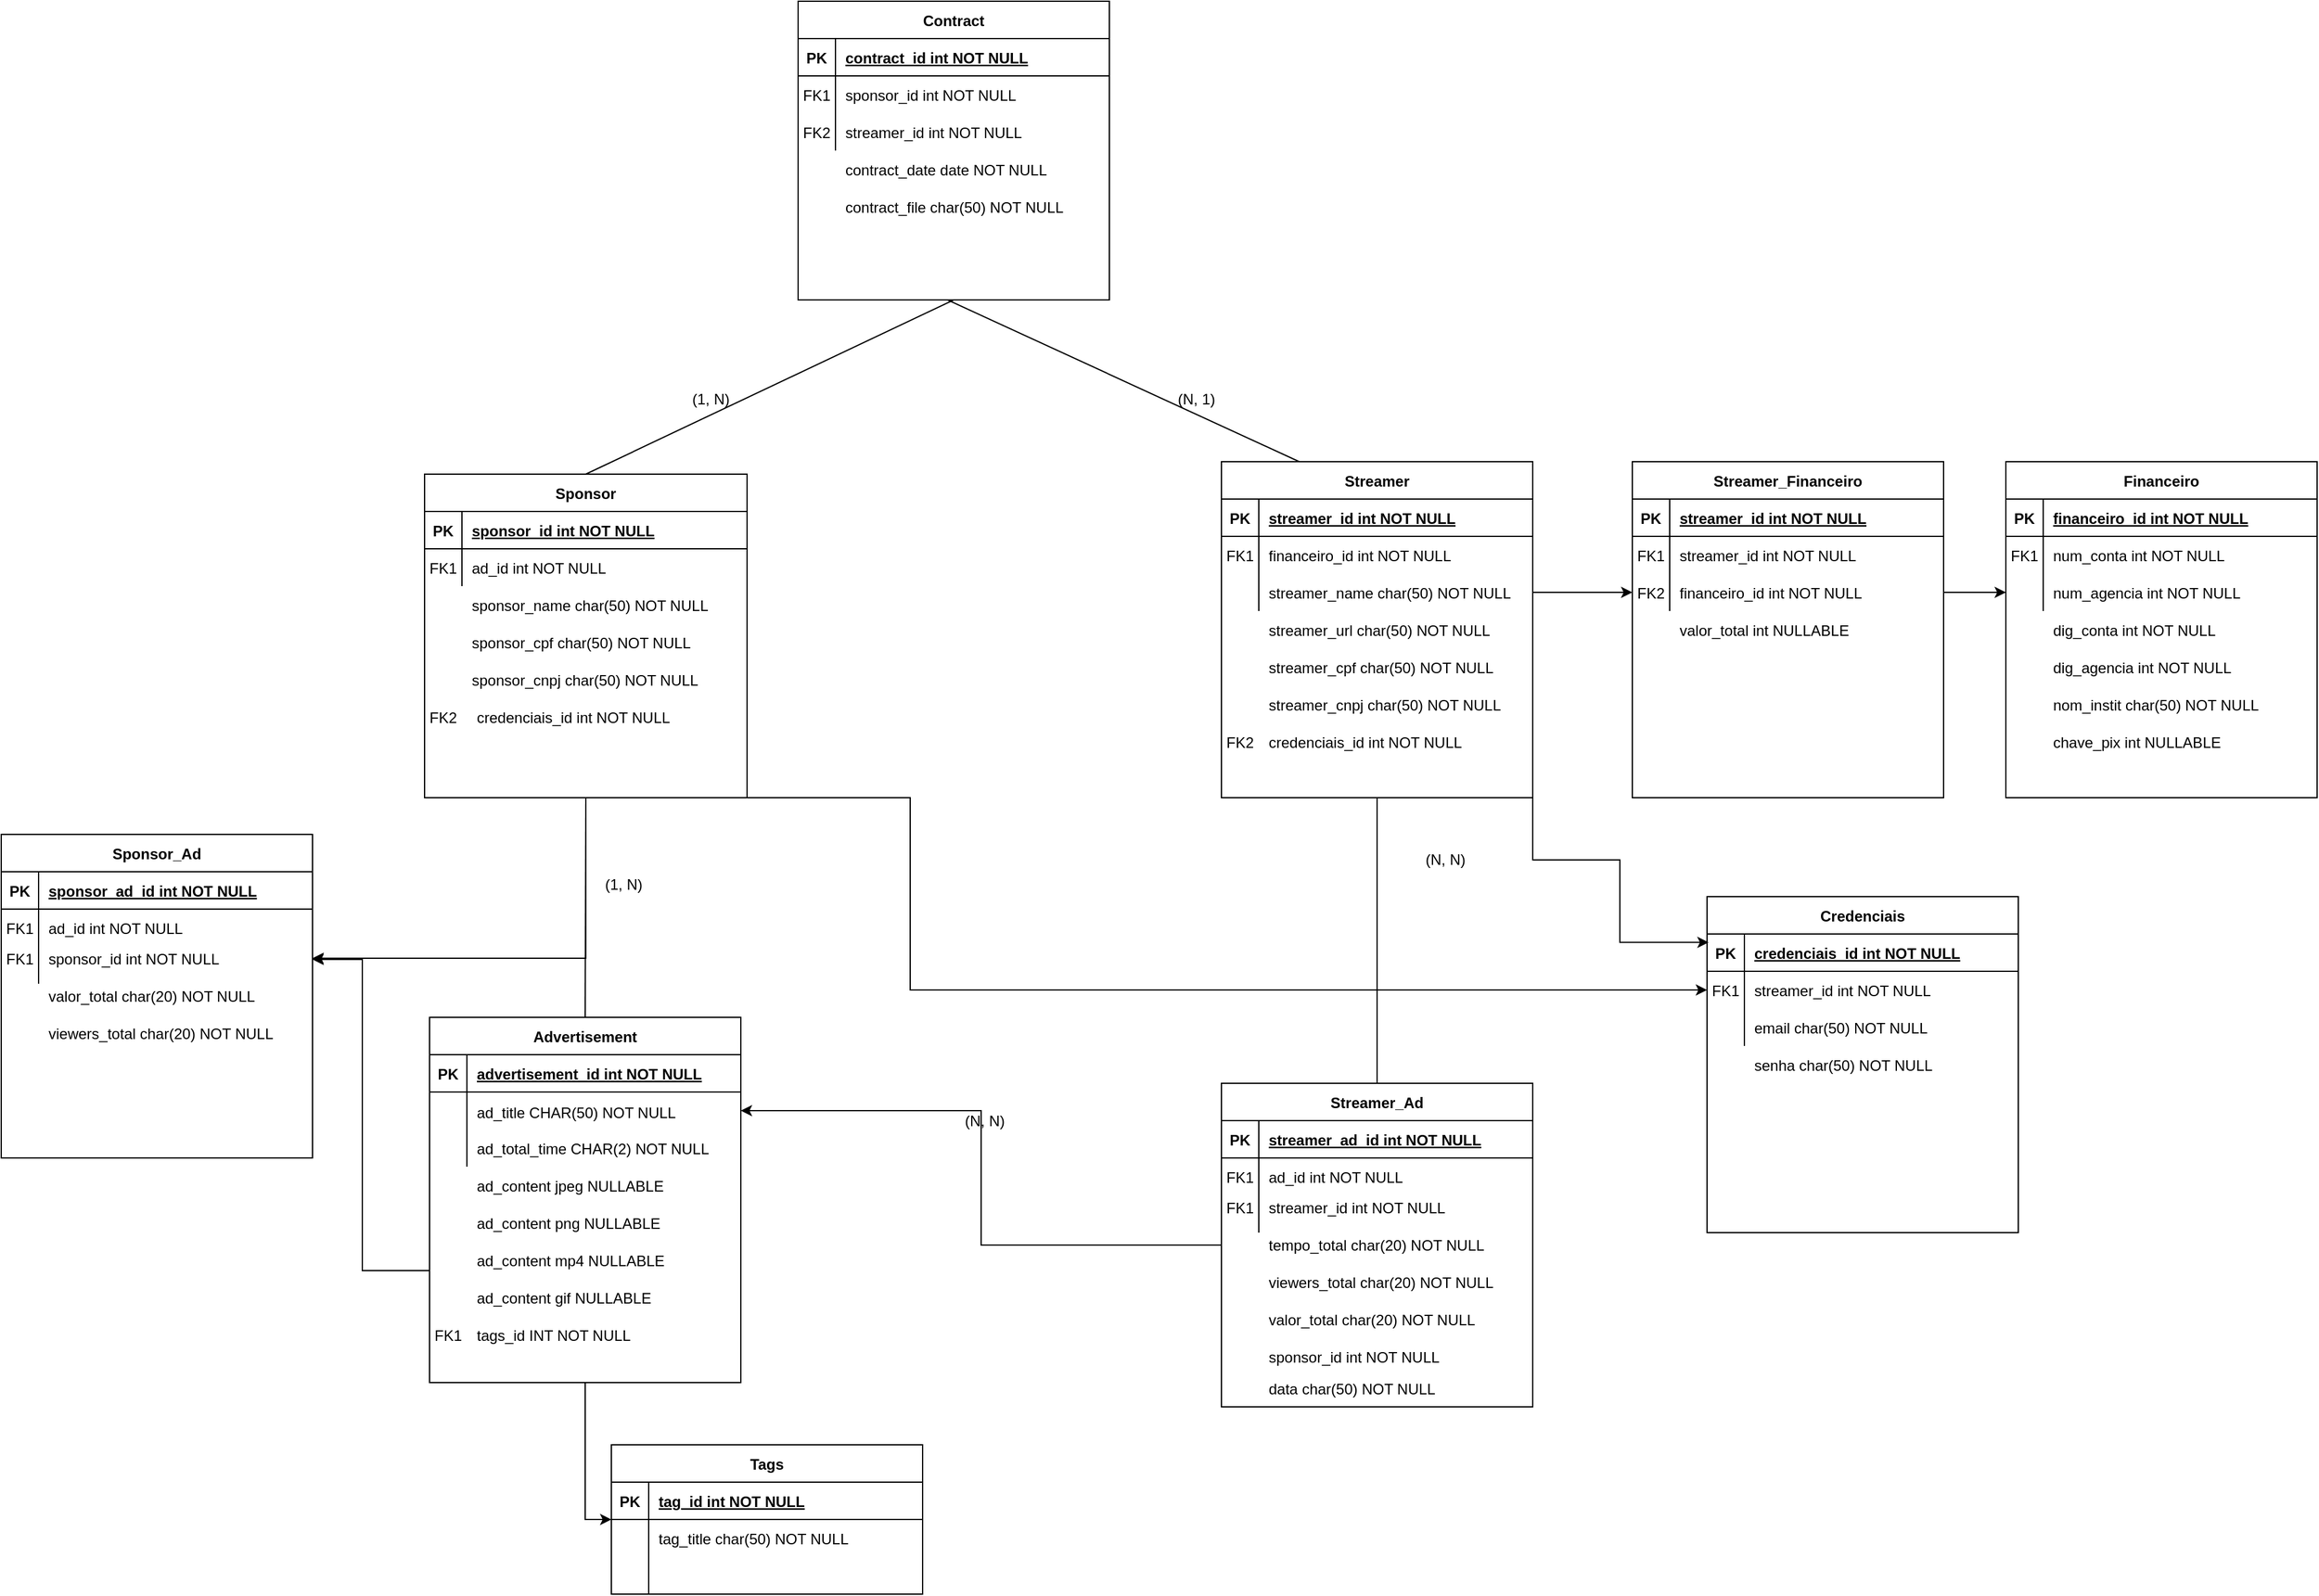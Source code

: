 <mxfile version="14.4.3" type="device"><diagram id="R2lEEEUBdFMjLlhIrx00" name="Page-1"><mxGraphModel dx="4227" dy="3363" grid="1" gridSize="10" guides="1" tooltips="1" connect="1" arrows="1" fold="1" page="1" pageScale="1" pageWidth="850" pageHeight="1100" math="0" shadow="0" extFonts="Permanent Marker^https://fonts.googleapis.com/css?family=Permanent+Marker"><root><mxCell id="0"/><mxCell id="1" parent="0"/><mxCell id="C-vyLk0tnHw3VtMMgP7b-2" value="Streamer" style="shape=table;startSize=30;container=1;collapsible=1;childLayout=tableLayout;fixedRows=1;rowLines=0;fontStyle=1;align=center;resizeLast=1;" parent="1" vertex="1"><mxGeometry x="520" y="-710" width="250" height="270" as="geometry"/></mxCell><mxCell id="C-vyLk0tnHw3VtMMgP7b-3" value="" style="shape=partialRectangle;collapsible=0;dropTarget=0;pointerEvents=0;fillColor=none;points=[[0,0.5],[1,0.5]];portConstraint=eastwest;top=0;left=0;right=0;bottom=1;" parent="C-vyLk0tnHw3VtMMgP7b-2" vertex="1"><mxGeometry y="30" width="250" height="30" as="geometry"/></mxCell><mxCell id="C-vyLk0tnHw3VtMMgP7b-4" value="PK" style="shape=partialRectangle;overflow=hidden;connectable=0;fillColor=none;top=0;left=0;bottom=0;right=0;fontStyle=1;" parent="C-vyLk0tnHw3VtMMgP7b-3" vertex="1"><mxGeometry width="30" height="30" as="geometry"/></mxCell><mxCell id="C-vyLk0tnHw3VtMMgP7b-5" value="streamer_id int NOT NULL " style="shape=partialRectangle;overflow=hidden;connectable=0;fillColor=none;top=0;left=0;bottom=0;right=0;align=left;spacingLeft=6;fontStyle=5;" parent="C-vyLk0tnHw3VtMMgP7b-3" vertex="1"><mxGeometry x="30" width="220" height="30" as="geometry"/></mxCell><mxCell id="C-vyLk0tnHw3VtMMgP7b-6" value="" style="shape=partialRectangle;collapsible=0;dropTarget=0;pointerEvents=0;fillColor=none;points=[[0,0.5],[1,0.5]];portConstraint=eastwest;top=0;left=0;right=0;bottom=0;" parent="C-vyLk0tnHw3VtMMgP7b-2" vertex="1"><mxGeometry y="60" width="250" height="30" as="geometry"/></mxCell><mxCell id="C-vyLk0tnHw3VtMMgP7b-7" value="FK1" style="shape=partialRectangle;overflow=hidden;connectable=0;fillColor=none;top=0;left=0;bottom=0;right=0;" parent="C-vyLk0tnHw3VtMMgP7b-6" vertex="1"><mxGeometry width="30" height="30" as="geometry"/></mxCell><mxCell id="C-vyLk0tnHw3VtMMgP7b-8" value="financeiro_id int NOT NULL" style="shape=partialRectangle;overflow=hidden;connectable=0;fillColor=none;top=0;left=0;bottom=0;right=0;align=left;spacingLeft=6;" parent="C-vyLk0tnHw3VtMMgP7b-6" vertex="1"><mxGeometry x="30" width="220" height="30" as="geometry"/></mxCell><mxCell id="C-vyLk0tnHw3VtMMgP7b-9" value="" style="shape=partialRectangle;collapsible=0;dropTarget=0;pointerEvents=0;fillColor=none;points=[[0,0.5],[1,0.5]];portConstraint=eastwest;top=0;left=0;right=0;bottom=0;" parent="C-vyLk0tnHw3VtMMgP7b-2" vertex="1"><mxGeometry y="90" width="250" height="30" as="geometry"/></mxCell><mxCell id="C-vyLk0tnHw3VtMMgP7b-10" value="" style="shape=partialRectangle;overflow=hidden;connectable=0;fillColor=none;top=0;left=0;bottom=0;right=0;" parent="C-vyLk0tnHw3VtMMgP7b-9" vertex="1"><mxGeometry width="30" height="30" as="geometry"/></mxCell><mxCell id="C-vyLk0tnHw3VtMMgP7b-11" value="streamer_name char(50) NOT NULL" style="shape=partialRectangle;overflow=hidden;connectable=0;fillColor=none;top=0;left=0;bottom=0;right=0;align=left;spacingLeft=6;" parent="C-vyLk0tnHw3VtMMgP7b-9" vertex="1"><mxGeometry x="30" width="220" height="30" as="geometry"/></mxCell><mxCell id="BSmEHBt1YhvKQ_SSqgDF-142" style="edgeStyle=orthogonalEdgeStyle;rounded=0;orthogonalLoop=1;jettySize=auto;html=1;" edge="1" parent="1" source="C-vyLk0tnHw3VtMMgP7b-13"><mxGeometry relative="1" as="geometry"><mxPoint x="-210" y="-310" as="targetPoint"/><Array as="points"><mxPoint x="-170" y="-60"/><mxPoint x="-170" y="-310"/></Array></mxGeometry></mxCell><mxCell id="BSmEHBt1YhvKQ_SSqgDF-161" style="edgeStyle=orthogonalEdgeStyle;rounded=0;orthogonalLoop=1;jettySize=auto;html=1;entryX=0;entryY=0.5;entryDx=0;entryDy=0;" edge="1" parent="1" source="C-vyLk0tnHw3VtMMgP7b-13" target="BSmEHBt1YhvKQ_SSqgDF-146"><mxGeometry relative="1" as="geometry"/></mxCell><mxCell id="C-vyLk0tnHw3VtMMgP7b-13" value="Advertisement" style="shape=table;startSize=30;container=1;collapsible=1;childLayout=tableLayout;fixedRows=1;rowLines=0;fontStyle=1;align=center;resizeLast=1;" parent="1" vertex="1"><mxGeometry x="-116" y="-263.5" width="250" height="293.5" as="geometry"/></mxCell><mxCell id="C-vyLk0tnHw3VtMMgP7b-14" value="" style="shape=partialRectangle;collapsible=0;dropTarget=0;pointerEvents=0;fillColor=none;points=[[0,0.5],[1,0.5]];portConstraint=eastwest;top=0;left=0;right=0;bottom=1;" parent="C-vyLk0tnHw3VtMMgP7b-13" vertex="1"><mxGeometry y="30" width="250" height="30" as="geometry"/></mxCell><mxCell id="C-vyLk0tnHw3VtMMgP7b-15" value="PK" style="shape=partialRectangle;overflow=hidden;connectable=0;fillColor=none;top=0;left=0;bottom=0;right=0;fontStyle=1;" parent="C-vyLk0tnHw3VtMMgP7b-14" vertex="1"><mxGeometry width="30" height="30" as="geometry"/></mxCell><mxCell id="C-vyLk0tnHw3VtMMgP7b-16" value="advertisement_id int NOT NULL " style="shape=partialRectangle;overflow=hidden;connectable=0;fillColor=none;top=0;left=0;bottom=0;right=0;align=left;spacingLeft=6;fontStyle=5;" parent="C-vyLk0tnHw3VtMMgP7b-14" vertex="1"><mxGeometry x="30" width="220" height="30" as="geometry"/></mxCell><mxCell id="C-vyLk0tnHw3VtMMgP7b-17" value="" style="shape=partialRectangle;collapsible=0;dropTarget=0;pointerEvents=0;fillColor=none;points=[[0,0.5],[1,0.5]];portConstraint=eastwest;top=0;left=0;right=0;bottom=0;" parent="C-vyLk0tnHw3VtMMgP7b-13" vertex="1"><mxGeometry y="60" width="250" height="30" as="geometry"/></mxCell><mxCell id="C-vyLk0tnHw3VtMMgP7b-18" value="" style="shape=partialRectangle;overflow=hidden;connectable=0;fillColor=none;top=0;left=0;bottom=0;right=0;" parent="C-vyLk0tnHw3VtMMgP7b-17" vertex="1"><mxGeometry width="30" height="30" as="geometry"/></mxCell><mxCell id="C-vyLk0tnHw3VtMMgP7b-19" value="" style="shape=partialRectangle;overflow=hidden;connectable=0;fillColor=none;top=0;left=0;bottom=0;right=0;align=left;spacingLeft=6;" parent="C-vyLk0tnHw3VtMMgP7b-17" vertex="1"><mxGeometry x="30" width="220" height="30" as="geometry"/></mxCell><mxCell id="C-vyLk0tnHw3VtMMgP7b-20" value="" style="shape=partialRectangle;collapsible=0;dropTarget=0;pointerEvents=0;fillColor=none;points=[[0,0.5],[1,0.5]];portConstraint=eastwest;top=0;left=0;right=0;bottom=0;" parent="C-vyLk0tnHw3VtMMgP7b-13" vertex="1"><mxGeometry y="90" width="250" height="30" as="geometry"/></mxCell><mxCell id="C-vyLk0tnHw3VtMMgP7b-21" value="" style="shape=partialRectangle;overflow=hidden;connectable=0;fillColor=none;top=0;left=0;bottom=0;right=0;" parent="C-vyLk0tnHw3VtMMgP7b-20" vertex="1"><mxGeometry width="30" height="30" as="geometry"/></mxCell><mxCell id="C-vyLk0tnHw3VtMMgP7b-22" value="" style="shape=partialRectangle;overflow=hidden;connectable=0;fillColor=none;top=0;left=0;bottom=0;right=0;align=left;spacingLeft=6;" parent="C-vyLk0tnHw3VtMMgP7b-20" vertex="1"><mxGeometry x="30" width="220" height="30" as="geometry"/></mxCell><mxCell id="BSmEHBt1YhvKQ_SSqgDF-120" style="edgeStyle=orthogonalEdgeStyle;rounded=0;orthogonalLoop=1;jettySize=auto;html=1;exitX=1;exitY=1;exitDx=0;exitDy=0;entryX=0;entryY=0.5;entryDx=0;entryDy=0;" edge="1" parent="1" source="C-vyLk0tnHw3VtMMgP7b-23" target="BSmEHBt1YhvKQ_SSqgDF-104"><mxGeometry relative="1" as="geometry"><Array as="points"><mxPoint x="270" y="-440"/><mxPoint x="270" y="-286"/></Array></mxGeometry></mxCell><mxCell id="BSmEHBt1YhvKQ_SSqgDF-141" style="edgeStyle=orthogonalEdgeStyle;rounded=0;orthogonalLoop=1;jettySize=auto;html=1;entryX=1;entryY=0.5;entryDx=0;entryDy=0;" edge="1" parent="1" source="C-vyLk0tnHw3VtMMgP7b-23" target="BSmEHBt1YhvKQ_SSqgDF-133"><mxGeometry relative="1" as="geometry"/></mxCell><mxCell id="C-vyLk0tnHw3VtMMgP7b-23" value="Sponsor" style="shape=table;startSize=30;container=1;collapsible=1;childLayout=tableLayout;fixedRows=1;rowLines=0;fontStyle=1;align=center;resizeLast=1;" parent="1" vertex="1"><mxGeometry x="-120" y="-700" width="259" height="260" as="geometry"/></mxCell><mxCell id="C-vyLk0tnHw3VtMMgP7b-24" value="" style="shape=partialRectangle;collapsible=0;dropTarget=0;pointerEvents=0;fillColor=none;points=[[0,0.5],[1,0.5]];portConstraint=eastwest;top=0;left=0;right=0;bottom=1;" parent="C-vyLk0tnHw3VtMMgP7b-23" vertex="1"><mxGeometry y="30" width="259" height="30" as="geometry"/></mxCell><mxCell id="C-vyLk0tnHw3VtMMgP7b-25" value="PK" style="shape=partialRectangle;overflow=hidden;connectable=0;fillColor=none;top=0;left=0;bottom=0;right=0;fontStyle=1;" parent="C-vyLk0tnHw3VtMMgP7b-24" vertex="1"><mxGeometry width="30" height="30" as="geometry"/></mxCell><mxCell id="C-vyLk0tnHw3VtMMgP7b-26" value="sponsor_id int NOT NULL " style="shape=partialRectangle;overflow=hidden;connectable=0;fillColor=none;top=0;left=0;bottom=0;right=0;align=left;spacingLeft=6;fontStyle=5;" parent="C-vyLk0tnHw3VtMMgP7b-24" vertex="1"><mxGeometry x="30" width="229" height="30" as="geometry"/></mxCell><mxCell id="C-vyLk0tnHw3VtMMgP7b-27" value="" style="shape=partialRectangle;collapsible=0;dropTarget=0;pointerEvents=0;fillColor=none;points=[[0,0.5],[1,0.5]];portConstraint=eastwest;top=0;left=0;right=0;bottom=0;" parent="C-vyLk0tnHw3VtMMgP7b-23" vertex="1"><mxGeometry y="60" width="259" height="30" as="geometry"/></mxCell><mxCell id="C-vyLk0tnHw3VtMMgP7b-28" value="FK1" style="shape=partialRectangle;overflow=hidden;connectable=0;fillColor=none;top=0;left=0;bottom=0;right=0;" parent="C-vyLk0tnHw3VtMMgP7b-27" vertex="1"><mxGeometry width="30" height="30" as="geometry"/></mxCell><mxCell id="C-vyLk0tnHw3VtMMgP7b-29" value="ad_id int NOT NULL" style="shape=partialRectangle;overflow=hidden;connectable=0;fillColor=none;top=0;left=0;bottom=0;right=0;align=left;spacingLeft=6;" parent="C-vyLk0tnHw3VtMMgP7b-27" vertex="1"><mxGeometry x="30" width="229" height="30" as="geometry"/></mxCell><mxCell id="O8o6k2wKO-nl0o2hCwhm-2" value="sponsor_cpf char(50) NOT NULL" style="shape=partialRectangle;overflow=hidden;connectable=0;fillColor=none;top=0;left=0;bottom=0;right=0;align=left;spacingLeft=6;" parent="1" vertex="1"><mxGeometry x="-90" y="-580" width="220" height="30" as="geometry"/></mxCell><mxCell id="O8o6k2wKO-nl0o2hCwhm-3" value="sponsor_cnpj char(50) NOT NULL" style="shape=partialRectangle;overflow=hidden;connectable=0;fillColor=none;top=0;left=0;bottom=0;right=0;align=left;spacingLeft=6;" parent="1" vertex="1"><mxGeometry x="-90" y="-550" width="220" height="30" as="geometry"/></mxCell><mxCell id="O8o6k2wKO-nl0o2hCwhm-7" value="sponsor_name char(50) NOT NULL" style="shape=partialRectangle;overflow=hidden;connectable=0;fillColor=none;top=0;left=0;bottom=0;right=0;align=left;spacingLeft=6;" parent="1" vertex="1"><mxGeometry x="-90" y="-610" width="220" height="30" as="geometry"/></mxCell><mxCell id="O8o6k2wKO-nl0o2hCwhm-10" value="Contract" style="shape=table;startSize=30;container=1;collapsible=1;childLayout=tableLayout;fixedRows=1;rowLines=0;fontStyle=1;align=center;resizeLast=1;" parent="1" vertex="1"><mxGeometry x="180" y="-1080" width="250" height="240" as="geometry"/></mxCell><mxCell id="O8o6k2wKO-nl0o2hCwhm-11" value="" style="shape=partialRectangle;collapsible=0;dropTarget=0;pointerEvents=0;fillColor=none;points=[[0,0.5],[1,0.5]];portConstraint=eastwest;top=0;left=0;right=0;bottom=1;" parent="O8o6k2wKO-nl0o2hCwhm-10" vertex="1"><mxGeometry y="30" width="250" height="30" as="geometry"/></mxCell><mxCell id="O8o6k2wKO-nl0o2hCwhm-12" value="PK" style="shape=partialRectangle;overflow=hidden;connectable=0;fillColor=none;top=0;left=0;bottom=0;right=0;fontStyle=1;" parent="O8o6k2wKO-nl0o2hCwhm-11" vertex="1"><mxGeometry width="30" height="30" as="geometry"/></mxCell><mxCell id="O8o6k2wKO-nl0o2hCwhm-13" value="contract_id int NOT NULL " style="shape=partialRectangle;overflow=hidden;connectable=0;fillColor=none;top=0;left=0;bottom=0;right=0;align=left;spacingLeft=6;fontStyle=5;" parent="O8o6k2wKO-nl0o2hCwhm-11" vertex="1"><mxGeometry x="30" width="220" height="30" as="geometry"/></mxCell><mxCell id="O8o6k2wKO-nl0o2hCwhm-14" value="" style="shape=partialRectangle;collapsible=0;dropTarget=0;pointerEvents=0;fillColor=none;points=[[0,0.5],[1,0.5]];portConstraint=eastwest;top=0;left=0;right=0;bottom=0;" parent="O8o6k2wKO-nl0o2hCwhm-10" vertex="1"><mxGeometry y="60" width="250" height="30" as="geometry"/></mxCell><mxCell id="O8o6k2wKO-nl0o2hCwhm-15" value="FK1" style="shape=partialRectangle;overflow=hidden;connectable=0;fillColor=none;top=0;left=0;bottom=0;right=0;" parent="O8o6k2wKO-nl0o2hCwhm-14" vertex="1"><mxGeometry width="30" height="30" as="geometry"/></mxCell><mxCell id="O8o6k2wKO-nl0o2hCwhm-16" value="sponsor_id int NOT NULL" style="shape=partialRectangle;overflow=hidden;connectable=0;fillColor=none;top=0;left=0;bottom=0;right=0;align=left;spacingLeft=6;" parent="O8o6k2wKO-nl0o2hCwhm-14" vertex="1"><mxGeometry x="30" width="220" height="30" as="geometry"/></mxCell><mxCell id="O8o6k2wKO-nl0o2hCwhm-17" value="" style="shape=partialRectangle;collapsible=0;dropTarget=0;pointerEvents=0;fillColor=none;points=[[0,0.5],[1,0.5]];portConstraint=eastwest;top=0;left=0;right=0;bottom=0;" parent="O8o6k2wKO-nl0o2hCwhm-10" vertex="1"><mxGeometry y="90" width="250" height="30" as="geometry"/></mxCell><mxCell id="O8o6k2wKO-nl0o2hCwhm-18" value="" style="shape=partialRectangle;overflow=hidden;connectable=0;fillColor=none;top=0;left=0;bottom=0;right=0;" parent="O8o6k2wKO-nl0o2hCwhm-17" vertex="1"><mxGeometry width="30" height="30" as="geometry"/></mxCell><mxCell id="O8o6k2wKO-nl0o2hCwhm-19" value="streamer_id int NOT NULL" style="shape=partialRectangle;overflow=hidden;connectable=0;fillColor=none;top=0;left=0;bottom=0;right=0;align=left;spacingLeft=6;" parent="O8o6k2wKO-nl0o2hCwhm-17" vertex="1"><mxGeometry x="30" width="220" height="30" as="geometry"/></mxCell><mxCell id="O8o6k2wKO-nl0o2hCwhm-20" value="FK2" style="shape=partialRectangle;overflow=hidden;connectable=0;fillColor=none;top=0;left=0;bottom=0;right=0;" parent="1" vertex="1"><mxGeometry x="180" y="-990" width="30" height="30" as="geometry"/></mxCell><mxCell id="O8o6k2wKO-nl0o2hCwhm-23" value="streamer_url char(50) NOT NULL" style="shape=partialRectangle;overflow=hidden;connectable=0;fillColor=none;top=0;left=0;bottom=0;right=0;align=left;spacingLeft=6;" parent="1" vertex="1"><mxGeometry x="550" y="-590" width="220" height="30" as="geometry"/></mxCell><mxCell id="O8o6k2wKO-nl0o2hCwhm-24" value="streamer_cpf char(50) NOT NULL" style="shape=partialRectangle;overflow=hidden;connectable=0;fillColor=none;top=0;left=0;bottom=0;right=0;align=left;spacingLeft=6;" parent="1" vertex="1"><mxGeometry x="550" y="-560" width="220" height="30" as="geometry"/></mxCell><mxCell id="O8o6k2wKO-nl0o2hCwhm-25" value="streamer_cnpj char(50) NOT NULL" style="shape=partialRectangle;overflow=hidden;connectable=0;fillColor=none;top=0;left=0;bottom=0;right=0;align=left;spacingLeft=6;" parent="1" vertex="1"><mxGeometry x="550" y="-530" width="220" height="30" as="geometry"/></mxCell><mxCell id="O8o6k2wKO-nl0o2hCwhm-29" value="" style="endArrow=none;html=1;exitX=0.5;exitY=1;exitDx=0;exitDy=0;entryX=0.5;entryY=0;entryDx=0;entryDy=0;" parent="1" source="C-vyLk0tnHw3VtMMgP7b-23" target="C-vyLk0tnHw3VtMMgP7b-13" edge="1"><mxGeometry width="50" height="50" relative="1" as="geometry"><mxPoint x="70" y="-350" as="sourcePoint"/><mxPoint x="100" y="-243" as="targetPoint"/><Array as="points"/></mxGeometry></mxCell><mxCell id="O8o6k2wKO-nl0o2hCwhm-30" value="(1, N)" style="text;html=1;strokeColor=none;fillColor=none;align=center;verticalAlign=middle;whiteSpace=wrap;rounded=0;" parent="1" vertex="1"><mxGeometry x="20" y="-380" width="40" height="20" as="geometry"/></mxCell><mxCell id="O8o6k2wKO-nl0o2hCwhm-31" value="" style="endArrow=none;html=1;exitX=0.5;exitY=1;exitDx=0;exitDy=0;entryX=0.25;entryY=0;entryDx=0;entryDy=0;" parent="1" target="C-vyLk0tnHw3VtMMgP7b-2" edge="1"><mxGeometry width="50" height="50" relative="1" as="geometry"><mxPoint x="300" y="-840" as="sourcePoint"/><mxPoint x="484.5" y="-650" as="targetPoint"/><Array as="points"/></mxGeometry></mxCell><mxCell id="O8o6k2wKO-nl0o2hCwhm-32" value="" style="endArrow=none;html=1;exitX=0.5;exitY=0;exitDx=0;exitDy=0;entryX=0.5;entryY=1;entryDx=0;entryDy=0;" parent="1" source="C-vyLk0tnHw3VtMMgP7b-23" target="O8o6k2wKO-nl0o2hCwhm-10" edge="1"><mxGeometry width="50" height="50" relative="1" as="geometry"><mxPoint x="-110" y="-870" as="sourcePoint"/><mxPoint x="172.5" y="-730" as="targetPoint"/><Array as="points"/></mxGeometry></mxCell><mxCell id="O8o6k2wKO-nl0o2hCwhm-34" value="(N, 1)" style="text;html=1;strokeColor=none;fillColor=none;align=center;verticalAlign=middle;whiteSpace=wrap;rounded=0;" parent="1" vertex="1"><mxGeometry x="480" y="-770" width="40" height="20" as="geometry"/></mxCell><mxCell id="O8o6k2wKO-nl0o2hCwhm-36" value="" style="endArrow=none;html=1;exitX=0.5;exitY=0;exitDx=0;exitDy=0;entryX=0.5;entryY=1;entryDx=0;entryDy=0;" parent="1" source="BSmEHBt1YhvKQ_SSqgDF-1" target="C-vyLk0tnHw3VtMMgP7b-2" edge="1"><mxGeometry width="50" height="50" relative="1" as="geometry"><mxPoint x="360" y="-250" as="sourcePoint"/><mxPoint x="655.5" y="-390" as="targetPoint"/><Array as="points"/></mxGeometry></mxCell><mxCell id="O8o6k2wKO-nl0o2hCwhm-37" value="(N, N)" style="text;html=1;strokeColor=none;fillColor=none;align=center;verticalAlign=middle;whiteSpace=wrap;rounded=0;" parent="1" vertex="1"><mxGeometry x="680" y="-400" width="40" height="20" as="geometry"/></mxCell><mxCell id="O8o6k2wKO-nl0o2hCwhm-38" value="ad_content jpeg NULLABLE" style="shape=partialRectangle;overflow=hidden;connectable=0;fillColor=none;top=0;left=0;bottom=0;right=0;align=left;spacingLeft=6;" parent="1" vertex="1"><mxGeometry x="-86" y="-143.5" width="220" height="30" as="geometry"/></mxCell><mxCell id="O8o6k2wKO-nl0o2hCwhm-42" value="ad_content mp4 NULLABLE" style="shape=partialRectangle;overflow=hidden;connectable=0;fillColor=none;top=0;left=0;bottom=0;right=0;align=left;spacingLeft=6;" parent="1" vertex="1"><mxGeometry x="-86" y="-83.5" width="220" height="30" as="geometry"/></mxCell><mxCell id="O8o6k2wKO-nl0o2hCwhm-43" value="ad_content gif NULLABLE" style="shape=partialRectangle;overflow=hidden;connectable=0;fillColor=none;top=0;left=0;bottom=0;right=0;align=left;spacingLeft=6;" parent="1" vertex="1"><mxGeometry x="-86" y="-53.5" width="220" height="30" as="geometry"/></mxCell><mxCell id="O8o6k2wKO-nl0o2hCwhm-44" value="ad_content png NULLABLE" style="shape=partialRectangle;overflow=hidden;connectable=0;fillColor=none;top=0;left=0;bottom=0;right=0;align=left;spacingLeft=6;" parent="1" vertex="1"><mxGeometry x="-86" y="-113.5" width="220" height="30" as="geometry"/></mxCell><mxCell id="O8o6k2wKO-nl0o2hCwhm-48" value="ad_total_time CHAR(2) NOT NULL" style="shape=partialRectangle;overflow=hidden;connectable=0;fillColor=none;top=0;left=0;bottom=0;right=0;align=left;spacingLeft=6;" parent="1" vertex="1"><mxGeometry x="-86" y="-173.5" width="220" height="30" as="geometry"/></mxCell><mxCell id="O8o6k2wKO-nl0o2hCwhm-51" value="(1, N)" style="text;html=1;strokeColor=none;fillColor=none;align=center;verticalAlign=middle;whiteSpace=wrap;rounded=0;" parent="1" vertex="1"><mxGeometry x="90" y="-770" width="40" height="20" as="geometry"/></mxCell><mxCell id="tappus40XgEP4W9KjYw--1" value="ad_title CHAR(50) NOT NULL" style="shape=partialRectangle;overflow=hidden;connectable=0;fillColor=none;top=0;left=0;bottom=0;right=0;align=left;spacingLeft=6;" parent="1" vertex="1"><mxGeometry x="-86" y="-202.5" width="220" height="30" as="geometry"/></mxCell><mxCell id="tappus40XgEP4W9KjYw--2" value="contract_date date NOT NULL" style="shape=partialRectangle;overflow=hidden;connectable=0;fillColor=none;top=0;left=0;bottom=0;right=0;align=left;spacingLeft=6;" parent="1" vertex="1"><mxGeometry x="210" y="-960" width="220" height="30" as="geometry"/></mxCell><mxCell id="tappus40XgEP4W9KjYw--3" value="contract_file char(50) NOT NULL" style="shape=partialRectangle;overflow=hidden;connectable=0;fillColor=none;top=0;left=0;bottom=0;right=0;align=left;spacingLeft=6;" parent="1" vertex="1"><mxGeometry x="210" y="-930" width="220" height="30" as="geometry"/></mxCell><mxCell id="BSmEHBt1YhvKQ_SSqgDF-25" style="edgeStyle=orthogonalEdgeStyle;rounded=0;orthogonalLoop=1;jettySize=auto;html=1;entryX=1;entryY=0.5;entryDx=0;entryDy=0;" edge="1" parent="1" source="BSmEHBt1YhvKQ_SSqgDF-1" target="C-vyLk0tnHw3VtMMgP7b-17"><mxGeometry relative="1" as="geometry"/></mxCell><mxCell id="BSmEHBt1YhvKQ_SSqgDF-1" value="Streamer_Ad" style="shape=table;startSize=30;container=1;collapsible=1;childLayout=tableLayout;fixedRows=1;rowLines=0;fontStyle=1;align=center;resizeLast=1;" vertex="1" parent="1"><mxGeometry x="520" y="-210.5" width="250" height="260" as="geometry"/></mxCell><mxCell id="BSmEHBt1YhvKQ_SSqgDF-2" value="" style="shape=partialRectangle;collapsible=0;dropTarget=0;pointerEvents=0;fillColor=none;points=[[0,0.5],[1,0.5]];portConstraint=eastwest;top=0;left=0;right=0;bottom=1;" vertex="1" parent="BSmEHBt1YhvKQ_SSqgDF-1"><mxGeometry y="30" width="250" height="30" as="geometry"/></mxCell><mxCell id="BSmEHBt1YhvKQ_SSqgDF-3" value="PK" style="shape=partialRectangle;overflow=hidden;connectable=0;fillColor=none;top=0;left=0;bottom=0;right=0;fontStyle=1;" vertex="1" parent="BSmEHBt1YhvKQ_SSqgDF-2"><mxGeometry width="30" height="30" as="geometry"/></mxCell><mxCell id="BSmEHBt1YhvKQ_SSqgDF-4" value="streamer_ad_id int NOT NULL " style="shape=partialRectangle;overflow=hidden;connectable=0;fillColor=none;top=0;left=0;bottom=0;right=0;align=left;spacingLeft=6;fontStyle=5;" vertex="1" parent="BSmEHBt1YhvKQ_SSqgDF-2"><mxGeometry x="30" width="220" height="30" as="geometry"/></mxCell><mxCell id="BSmEHBt1YhvKQ_SSqgDF-5" value="" style="shape=partialRectangle;collapsible=0;dropTarget=0;pointerEvents=0;fillColor=none;points=[[0,0.5],[1,0.5]];portConstraint=eastwest;top=0;left=0;right=0;bottom=0;" vertex="1" parent="BSmEHBt1YhvKQ_SSqgDF-1"><mxGeometry y="60" width="250" height="30" as="geometry"/></mxCell><mxCell id="BSmEHBt1YhvKQ_SSqgDF-6" value="FK1" style="shape=partialRectangle;overflow=hidden;connectable=0;fillColor=none;top=0;left=0;bottom=0;right=0;" vertex="1" parent="BSmEHBt1YhvKQ_SSqgDF-5"><mxGeometry width="30" height="30" as="geometry"/></mxCell><mxCell id="BSmEHBt1YhvKQ_SSqgDF-7" value="ad_id int NOT NULL" style="shape=partialRectangle;overflow=hidden;connectable=0;fillColor=none;top=0;left=0;bottom=0;right=0;align=left;spacingLeft=6;" vertex="1" parent="BSmEHBt1YhvKQ_SSqgDF-5"><mxGeometry x="30" width="220" height="30" as="geometry"/></mxCell><mxCell id="BSmEHBt1YhvKQ_SSqgDF-8" value="" style="shape=partialRectangle;collapsible=0;dropTarget=0;pointerEvents=0;fillColor=none;points=[[0,0.5],[1,0.5]];portConstraint=eastwest;top=0;left=0;right=0;bottom=0;" vertex="1" parent="BSmEHBt1YhvKQ_SSqgDF-1"><mxGeometry y="90" width="250" height="30" as="geometry"/></mxCell><mxCell id="BSmEHBt1YhvKQ_SSqgDF-9" value="" style="shape=partialRectangle;overflow=hidden;connectable=0;fillColor=none;top=0;left=0;bottom=0;right=0;" vertex="1" parent="BSmEHBt1YhvKQ_SSqgDF-8"><mxGeometry width="30" height="30" as="geometry"/></mxCell><mxCell id="BSmEHBt1YhvKQ_SSqgDF-10" value="" style="shape=partialRectangle;overflow=hidden;connectable=0;fillColor=none;top=0;left=0;bottom=0;right=0;align=left;spacingLeft=6;" vertex="1" parent="BSmEHBt1YhvKQ_SSqgDF-8"><mxGeometry x="30" width="220" height="30" as="geometry"/></mxCell><mxCell id="BSmEHBt1YhvKQ_SSqgDF-18" value="" style="shape=partialRectangle;collapsible=0;dropTarget=0;pointerEvents=0;fillColor=none;points=[[0,0.5],[1,0.5]];portConstraint=eastwest;top=0;left=0;right=0;bottom=0;" vertex="1" parent="1"><mxGeometry x="520" y="-126" width="250" height="30" as="geometry"/></mxCell><mxCell id="BSmEHBt1YhvKQ_SSqgDF-19" value="FK1" style="shape=partialRectangle;overflow=hidden;connectable=0;fillColor=none;top=0;left=0;bottom=0;right=0;" vertex="1" parent="BSmEHBt1YhvKQ_SSqgDF-18"><mxGeometry width="30" height="30" as="geometry"/></mxCell><mxCell id="BSmEHBt1YhvKQ_SSqgDF-20" value="streamer_id int NOT NULL" style="shape=partialRectangle;overflow=hidden;connectable=0;fillColor=none;top=0;left=0;bottom=0;right=0;align=left;spacingLeft=6;" vertex="1" parent="BSmEHBt1YhvKQ_SSqgDF-18"><mxGeometry x="30" width="220" height="30" as="geometry"/></mxCell><mxCell id="BSmEHBt1YhvKQ_SSqgDF-21" value="tempo_total char(20) NOT NULL" style="shape=partialRectangle;overflow=hidden;connectable=0;fillColor=none;top=0;left=0;bottom=0;right=0;align=left;spacingLeft=6;" vertex="1" parent="1"><mxGeometry x="550" y="-96" width="220" height="30" as="geometry"/></mxCell><mxCell id="BSmEHBt1YhvKQ_SSqgDF-22" value="viewers_total char(20) NOT NULL" style="shape=partialRectangle;overflow=hidden;connectable=0;fillColor=none;top=0;left=0;bottom=0;right=0;align=left;spacingLeft=6;" vertex="1" parent="1"><mxGeometry x="550" y="-66" width="220" height="30" as="geometry"/></mxCell><mxCell id="BSmEHBt1YhvKQ_SSqgDF-26" value="(N, N)" style="text;html=1;strokeColor=none;fillColor=none;align=center;verticalAlign=middle;whiteSpace=wrap;rounded=0;" vertex="1" parent="1"><mxGeometry x="310" y="-190.5" width="40" height="20" as="geometry"/></mxCell><mxCell id="BSmEHBt1YhvKQ_SSqgDF-27" value="sponsor_id int NOT NULL" style="shape=partialRectangle;overflow=hidden;connectable=0;fillColor=none;top=0;left=0;bottom=0;right=0;align=left;spacingLeft=6;" vertex="1" parent="1"><mxGeometry x="550" y="-6" width="220" height="30" as="geometry"/></mxCell><mxCell id="BSmEHBt1YhvKQ_SSqgDF-30" value="valor_total char(20) NOT NULL" style="shape=partialRectangle;overflow=hidden;connectable=0;fillColor=none;top=0;left=0;bottom=0;right=0;align=left;spacingLeft=6;" vertex="1" parent="1"><mxGeometry x="550" y="-36" width="220" height="30" as="geometry"/></mxCell><mxCell id="BSmEHBt1YhvKQ_SSqgDF-31" value="Streamer_Financeiro" style="shape=table;startSize=30;container=1;collapsible=1;childLayout=tableLayout;fixedRows=1;rowLines=0;fontStyle=1;align=center;resizeLast=1;" vertex="1" parent="1"><mxGeometry x="850" y="-710" width="250" height="270" as="geometry"/></mxCell><mxCell id="BSmEHBt1YhvKQ_SSqgDF-32" value="" style="shape=partialRectangle;collapsible=0;dropTarget=0;pointerEvents=0;fillColor=none;points=[[0,0.5],[1,0.5]];portConstraint=eastwest;top=0;left=0;right=0;bottom=1;" vertex="1" parent="BSmEHBt1YhvKQ_SSqgDF-31"><mxGeometry y="30" width="250" height="30" as="geometry"/></mxCell><mxCell id="BSmEHBt1YhvKQ_SSqgDF-33" value="PK" style="shape=partialRectangle;overflow=hidden;connectable=0;fillColor=none;top=0;left=0;bottom=0;right=0;fontStyle=1;" vertex="1" parent="BSmEHBt1YhvKQ_SSqgDF-32"><mxGeometry width="30" height="30" as="geometry"/></mxCell><mxCell id="BSmEHBt1YhvKQ_SSqgDF-34" value="streamer_id int NOT NULL " style="shape=partialRectangle;overflow=hidden;connectable=0;fillColor=none;top=0;left=0;bottom=0;right=0;align=left;spacingLeft=6;fontStyle=5;" vertex="1" parent="BSmEHBt1YhvKQ_SSqgDF-32"><mxGeometry x="30" width="220" height="30" as="geometry"/></mxCell><mxCell id="BSmEHBt1YhvKQ_SSqgDF-35" value="" style="shape=partialRectangle;collapsible=0;dropTarget=0;pointerEvents=0;fillColor=none;points=[[0,0.5],[1,0.5]];portConstraint=eastwest;top=0;left=0;right=0;bottom=0;" vertex="1" parent="BSmEHBt1YhvKQ_SSqgDF-31"><mxGeometry y="60" width="250" height="30" as="geometry"/></mxCell><mxCell id="BSmEHBt1YhvKQ_SSqgDF-36" value="FK1" style="shape=partialRectangle;overflow=hidden;connectable=0;fillColor=none;top=0;left=0;bottom=0;right=0;" vertex="1" parent="BSmEHBt1YhvKQ_SSqgDF-35"><mxGeometry width="30" height="30" as="geometry"/></mxCell><mxCell id="BSmEHBt1YhvKQ_SSqgDF-37" value="streamer_id int NOT NULL" style="shape=partialRectangle;overflow=hidden;connectable=0;fillColor=none;top=0;left=0;bottom=0;right=0;align=left;spacingLeft=6;" vertex="1" parent="BSmEHBt1YhvKQ_SSqgDF-35"><mxGeometry x="30" width="220" height="30" as="geometry"/></mxCell><mxCell id="BSmEHBt1YhvKQ_SSqgDF-38" value="" style="shape=partialRectangle;collapsible=0;dropTarget=0;pointerEvents=0;fillColor=none;points=[[0,0.5],[1,0.5]];portConstraint=eastwest;top=0;left=0;right=0;bottom=0;" vertex="1" parent="BSmEHBt1YhvKQ_SSqgDF-31"><mxGeometry y="90" width="250" height="30" as="geometry"/></mxCell><mxCell id="BSmEHBt1YhvKQ_SSqgDF-39" value="FK2" style="shape=partialRectangle;overflow=hidden;connectable=0;fillColor=none;top=0;left=0;bottom=0;right=0;" vertex="1" parent="BSmEHBt1YhvKQ_SSqgDF-38"><mxGeometry width="30" height="30" as="geometry"/></mxCell><mxCell id="BSmEHBt1YhvKQ_SSqgDF-40" value="financeiro_id int NOT NULL" style="shape=partialRectangle;overflow=hidden;connectable=0;fillColor=none;top=0;left=0;bottom=0;right=0;align=left;spacingLeft=6;" vertex="1" parent="BSmEHBt1YhvKQ_SSqgDF-38"><mxGeometry x="30" width="220" height="30" as="geometry"/></mxCell><mxCell id="BSmEHBt1YhvKQ_SSqgDF-45" value="Financeiro" style="shape=table;startSize=30;container=1;collapsible=1;childLayout=tableLayout;fixedRows=1;rowLines=0;fontStyle=1;align=center;resizeLast=1;" vertex="1" parent="1"><mxGeometry x="1150" y="-710" width="250" height="270" as="geometry"/></mxCell><mxCell id="BSmEHBt1YhvKQ_SSqgDF-46" value="" style="shape=partialRectangle;collapsible=0;dropTarget=0;pointerEvents=0;fillColor=none;points=[[0,0.5],[1,0.5]];portConstraint=eastwest;top=0;left=0;right=0;bottom=1;" vertex="1" parent="BSmEHBt1YhvKQ_SSqgDF-45"><mxGeometry y="30" width="250" height="30" as="geometry"/></mxCell><mxCell id="BSmEHBt1YhvKQ_SSqgDF-47" value="PK" style="shape=partialRectangle;overflow=hidden;connectable=0;fillColor=none;top=0;left=0;bottom=0;right=0;fontStyle=1;" vertex="1" parent="BSmEHBt1YhvKQ_SSqgDF-46"><mxGeometry width="30" height="30" as="geometry"/></mxCell><mxCell id="BSmEHBt1YhvKQ_SSqgDF-48" value="financeiro_id int NOT NULL " style="shape=partialRectangle;overflow=hidden;connectable=0;fillColor=none;top=0;left=0;bottom=0;right=0;align=left;spacingLeft=6;fontStyle=5;" vertex="1" parent="BSmEHBt1YhvKQ_SSqgDF-46"><mxGeometry x="30" width="220" height="30" as="geometry"/></mxCell><mxCell id="BSmEHBt1YhvKQ_SSqgDF-49" value="" style="shape=partialRectangle;collapsible=0;dropTarget=0;pointerEvents=0;fillColor=none;points=[[0,0.5],[1,0.5]];portConstraint=eastwest;top=0;left=0;right=0;bottom=0;" vertex="1" parent="BSmEHBt1YhvKQ_SSqgDF-45"><mxGeometry y="60" width="250" height="30" as="geometry"/></mxCell><mxCell id="BSmEHBt1YhvKQ_SSqgDF-50" value="FK1" style="shape=partialRectangle;overflow=hidden;connectable=0;fillColor=none;top=0;left=0;bottom=0;right=0;" vertex="1" parent="BSmEHBt1YhvKQ_SSqgDF-49"><mxGeometry width="30" height="30" as="geometry"/></mxCell><mxCell id="BSmEHBt1YhvKQ_SSqgDF-51" value="num_conta int NOT NULL" style="shape=partialRectangle;overflow=hidden;connectable=0;fillColor=none;top=0;left=0;bottom=0;right=0;align=left;spacingLeft=6;" vertex="1" parent="BSmEHBt1YhvKQ_SSqgDF-49"><mxGeometry x="30" width="220" height="30" as="geometry"/></mxCell><mxCell id="BSmEHBt1YhvKQ_SSqgDF-52" value="" style="shape=partialRectangle;collapsible=0;dropTarget=0;pointerEvents=0;fillColor=none;points=[[0,0.5],[1,0.5]];portConstraint=eastwest;top=0;left=0;right=0;bottom=0;" vertex="1" parent="BSmEHBt1YhvKQ_SSqgDF-45"><mxGeometry y="90" width="250" height="30" as="geometry"/></mxCell><mxCell id="BSmEHBt1YhvKQ_SSqgDF-53" value="" style="shape=partialRectangle;overflow=hidden;connectable=0;fillColor=none;top=0;left=0;bottom=0;right=0;" vertex="1" parent="BSmEHBt1YhvKQ_SSqgDF-52"><mxGeometry width="30" height="30" as="geometry"/></mxCell><mxCell id="BSmEHBt1YhvKQ_SSqgDF-54" value="num_agencia int NOT NULL" style="shape=partialRectangle;overflow=hidden;connectable=0;fillColor=none;top=0;left=0;bottom=0;right=0;align=left;spacingLeft=6;" vertex="1" parent="BSmEHBt1YhvKQ_SSqgDF-52"><mxGeometry x="30" width="220" height="30" as="geometry"/></mxCell><mxCell id="BSmEHBt1YhvKQ_SSqgDF-55" value="chave_pix int NULLABLE" style="shape=partialRectangle;overflow=hidden;connectable=0;fillColor=none;top=0;left=0;bottom=0;right=0;align=left;spacingLeft=6;" vertex="1" parent="1"><mxGeometry x="1180" y="-500" width="220" height="30" as="geometry"/></mxCell><mxCell id="BSmEHBt1YhvKQ_SSqgDF-57" value="dig_conta int NOT NULL" style="shape=partialRectangle;overflow=hidden;connectable=0;fillColor=none;top=0;left=0;bottom=0;right=0;align=left;spacingLeft=6;" vertex="1" parent="1"><mxGeometry x="1180" y="-590" width="220" height="30" as="geometry"/></mxCell><mxCell id="BSmEHBt1YhvKQ_SSqgDF-58" value="dig_agencia int NOT NULL" style="shape=partialRectangle;overflow=hidden;connectable=0;fillColor=none;top=0;left=0;bottom=0;right=0;align=left;spacingLeft=6;" vertex="1" parent="1"><mxGeometry x="1180" y="-560" width="220" height="30" as="geometry"/></mxCell><mxCell id="BSmEHBt1YhvKQ_SSqgDF-59" value="nom_instit char(50) NOT NULL" style="shape=partialRectangle;overflow=hidden;connectable=0;fillColor=none;top=0;left=0;bottom=0;right=0;align=left;spacingLeft=6;" vertex="1" parent="1"><mxGeometry x="1180" y="-530" width="220" height="30" as="geometry"/></mxCell><mxCell id="BSmEHBt1YhvKQ_SSqgDF-60" style="edgeStyle=orthogonalEdgeStyle;rounded=0;orthogonalLoop=1;jettySize=auto;html=1;entryX=0;entryY=0.5;entryDx=0;entryDy=0;" edge="1" parent="1" source="C-vyLk0tnHw3VtMMgP7b-9" target="BSmEHBt1YhvKQ_SSqgDF-38"><mxGeometry relative="1" as="geometry"/></mxCell><mxCell id="BSmEHBt1YhvKQ_SSqgDF-61" style="edgeStyle=orthogonalEdgeStyle;rounded=0;orthogonalLoop=1;jettySize=auto;html=1;entryX=0;entryY=0.5;entryDx=0;entryDy=0;" edge="1" parent="1" source="BSmEHBt1YhvKQ_SSqgDF-38" target="BSmEHBt1YhvKQ_SSqgDF-52"><mxGeometry relative="1" as="geometry"/></mxCell><mxCell id="BSmEHBt1YhvKQ_SSqgDF-62" value="valor_total int NULLABLE" style="shape=partialRectangle;overflow=hidden;connectable=0;fillColor=none;top=0;left=0;bottom=0;right=0;align=left;spacingLeft=6;" vertex="1" parent="1"><mxGeometry x="880" y="-590" width="220" height="30" as="geometry"/></mxCell><mxCell id="BSmEHBt1YhvKQ_SSqgDF-63" value="data char(50) NOT NULL" style="shape=partialRectangle;overflow=hidden;connectable=0;fillColor=none;top=0;left=0;bottom=0;right=0;align=left;spacingLeft=6;" vertex="1" parent="1"><mxGeometry x="550" y="19.5" width="220" height="30" as="geometry"/></mxCell><mxCell id="BSmEHBt1YhvKQ_SSqgDF-100" value="Credenciais" style="shape=table;startSize=30;container=1;collapsible=1;childLayout=tableLayout;fixedRows=1;rowLines=0;fontStyle=1;align=center;resizeLast=1;" vertex="1" parent="1"><mxGeometry x="910" y="-360.5" width="250" height="270" as="geometry"/></mxCell><mxCell id="BSmEHBt1YhvKQ_SSqgDF-101" value="" style="shape=partialRectangle;collapsible=0;dropTarget=0;pointerEvents=0;fillColor=none;points=[[0,0.5],[1,0.5]];portConstraint=eastwest;top=0;left=0;right=0;bottom=1;" vertex="1" parent="BSmEHBt1YhvKQ_SSqgDF-100"><mxGeometry y="30" width="250" height="30" as="geometry"/></mxCell><mxCell id="BSmEHBt1YhvKQ_SSqgDF-102" value="PK" style="shape=partialRectangle;overflow=hidden;connectable=0;fillColor=none;top=0;left=0;bottom=0;right=0;fontStyle=1;" vertex="1" parent="BSmEHBt1YhvKQ_SSqgDF-101"><mxGeometry width="30" height="30" as="geometry"/></mxCell><mxCell id="BSmEHBt1YhvKQ_SSqgDF-103" value="credenciais_id int NOT NULL " style="shape=partialRectangle;overflow=hidden;connectable=0;fillColor=none;top=0;left=0;bottom=0;right=0;align=left;spacingLeft=6;fontStyle=5;" vertex="1" parent="BSmEHBt1YhvKQ_SSqgDF-101"><mxGeometry x="30" width="220" height="30" as="geometry"/></mxCell><mxCell id="BSmEHBt1YhvKQ_SSqgDF-104" value="" style="shape=partialRectangle;collapsible=0;dropTarget=0;pointerEvents=0;fillColor=none;points=[[0,0.5],[1,0.5]];portConstraint=eastwest;top=0;left=0;right=0;bottom=0;" vertex="1" parent="BSmEHBt1YhvKQ_SSqgDF-100"><mxGeometry y="60" width="250" height="30" as="geometry"/></mxCell><mxCell id="BSmEHBt1YhvKQ_SSqgDF-105" value="FK1" style="shape=partialRectangle;overflow=hidden;connectable=0;fillColor=none;top=0;left=0;bottom=0;right=0;" vertex="1" parent="BSmEHBt1YhvKQ_SSqgDF-104"><mxGeometry width="30" height="30" as="geometry"/></mxCell><mxCell id="BSmEHBt1YhvKQ_SSqgDF-106" value="streamer_id int NOT NULL" style="shape=partialRectangle;overflow=hidden;connectable=0;fillColor=none;top=0;left=0;bottom=0;right=0;align=left;spacingLeft=6;" vertex="1" parent="BSmEHBt1YhvKQ_SSqgDF-104"><mxGeometry x="30" width="220" height="30" as="geometry"/></mxCell><mxCell id="BSmEHBt1YhvKQ_SSqgDF-107" value="" style="shape=partialRectangle;collapsible=0;dropTarget=0;pointerEvents=0;fillColor=none;points=[[0,0.5],[1,0.5]];portConstraint=eastwest;top=0;left=0;right=0;bottom=0;" vertex="1" parent="BSmEHBt1YhvKQ_SSqgDF-100"><mxGeometry y="90" width="250" height="30" as="geometry"/></mxCell><mxCell id="BSmEHBt1YhvKQ_SSqgDF-108" value="" style="shape=partialRectangle;overflow=hidden;connectable=0;fillColor=none;top=0;left=0;bottom=0;right=0;" vertex="1" parent="BSmEHBt1YhvKQ_SSqgDF-107"><mxGeometry width="30" height="30" as="geometry"/></mxCell><mxCell id="BSmEHBt1YhvKQ_SSqgDF-109" value="email char(50) NOT NULL" style="shape=partialRectangle;overflow=hidden;connectable=0;fillColor=none;top=0;left=0;bottom=0;right=0;align=left;spacingLeft=6;" vertex="1" parent="BSmEHBt1YhvKQ_SSqgDF-107"><mxGeometry x="30" width="220" height="30" as="geometry"/></mxCell><mxCell id="BSmEHBt1YhvKQ_SSqgDF-111" value="senha char(50) NOT NULL" style="shape=partialRectangle;overflow=hidden;connectable=0;fillColor=none;top=0;left=0;bottom=0;right=0;align=left;spacingLeft=6;" vertex="1" parent="1"><mxGeometry x="940" y="-240.5" width="220" height="30" as="geometry"/></mxCell><mxCell id="BSmEHBt1YhvKQ_SSqgDF-117" value="credenciais_id int NOT NULL" style="shape=partialRectangle;overflow=hidden;connectable=0;fillColor=none;top=0;left=0;bottom=0;right=0;align=left;spacingLeft=6;" vertex="1" parent="1"><mxGeometry x="550" y="-500" width="220" height="30" as="geometry"/></mxCell><mxCell id="BSmEHBt1YhvKQ_SSqgDF-118" value="FK2" style="shape=partialRectangle;overflow=hidden;connectable=0;fillColor=none;top=0;left=0;bottom=0;right=0;" vertex="1" parent="1"><mxGeometry x="520" y="-500" width="30" height="30" as="geometry"/></mxCell><mxCell id="BSmEHBt1YhvKQ_SSqgDF-119" style="edgeStyle=orthogonalEdgeStyle;rounded=0;orthogonalLoop=1;jettySize=auto;html=1;entryX=0.005;entryY=0.225;entryDx=0;entryDy=0;entryPerimeter=0;" edge="1" parent="1" target="BSmEHBt1YhvKQ_SSqgDF-101"><mxGeometry relative="1" as="geometry"><mxPoint x="770" y="-440" as="sourcePoint"/><Array as="points"><mxPoint x="770" y="-390"/><mxPoint x="840" y="-390"/><mxPoint x="840" y="-324"/></Array></mxGeometry></mxCell><mxCell id="BSmEHBt1YhvKQ_SSqgDF-121" value="FK2" style="shape=partialRectangle;overflow=hidden;connectable=0;fillColor=none;top=0;left=0;bottom=0;right=0;" vertex="1" parent="1"><mxGeometry x="-120" y="-520" width="30" height="30" as="geometry"/></mxCell><mxCell id="BSmEHBt1YhvKQ_SSqgDF-122" value="credenciais_id int NOT NULL" style="shape=partialRectangle;overflow=hidden;connectable=0;fillColor=none;top=0;left=0;bottom=0;right=0;align=left;spacingLeft=6;" vertex="1" parent="1"><mxGeometry x="-86" y="-520" width="220" height="30" as="geometry"/></mxCell><mxCell id="BSmEHBt1YhvKQ_SSqgDF-123" value="Sponsor_Ad" style="shape=table;startSize=30;container=1;collapsible=1;childLayout=tableLayout;fixedRows=1;rowLines=0;fontStyle=1;align=center;resizeLast=1;" vertex="1" parent="1"><mxGeometry x="-460" y="-410.5" width="250" height="260" as="geometry"/></mxCell><mxCell id="BSmEHBt1YhvKQ_SSqgDF-124" value="" style="shape=partialRectangle;collapsible=0;dropTarget=0;pointerEvents=0;fillColor=none;points=[[0,0.5],[1,0.5]];portConstraint=eastwest;top=0;left=0;right=0;bottom=1;" vertex="1" parent="BSmEHBt1YhvKQ_SSqgDF-123"><mxGeometry y="30" width="250" height="30" as="geometry"/></mxCell><mxCell id="BSmEHBt1YhvKQ_SSqgDF-125" value="PK" style="shape=partialRectangle;overflow=hidden;connectable=0;fillColor=none;top=0;left=0;bottom=0;right=0;fontStyle=1;" vertex="1" parent="BSmEHBt1YhvKQ_SSqgDF-124"><mxGeometry width="30" height="30" as="geometry"/></mxCell><mxCell id="BSmEHBt1YhvKQ_SSqgDF-126" value="sponsor_ad_id int NOT NULL " style="shape=partialRectangle;overflow=hidden;connectable=0;fillColor=none;top=0;left=0;bottom=0;right=0;align=left;spacingLeft=6;fontStyle=5;" vertex="1" parent="BSmEHBt1YhvKQ_SSqgDF-124"><mxGeometry x="30" width="220" height="30" as="geometry"/></mxCell><mxCell id="BSmEHBt1YhvKQ_SSqgDF-127" value="" style="shape=partialRectangle;collapsible=0;dropTarget=0;pointerEvents=0;fillColor=none;points=[[0,0.5],[1,0.5]];portConstraint=eastwest;top=0;left=0;right=0;bottom=0;" vertex="1" parent="BSmEHBt1YhvKQ_SSqgDF-123"><mxGeometry y="60" width="250" height="30" as="geometry"/></mxCell><mxCell id="BSmEHBt1YhvKQ_SSqgDF-128" value="FK1" style="shape=partialRectangle;overflow=hidden;connectable=0;fillColor=none;top=0;left=0;bottom=0;right=0;" vertex="1" parent="BSmEHBt1YhvKQ_SSqgDF-127"><mxGeometry width="30" height="30" as="geometry"/></mxCell><mxCell id="BSmEHBt1YhvKQ_SSqgDF-129" value="ad_id int NOT NULL" style="shape=partialRectangle;overflow=hidden;connectable=0;fillColor=none;top=0;left=0;bottom=0;right=0;align=left;spacingLeft=6;" vertex="1" parent="BSmEHBt1YhvKQ_SSqgDF-127"><mxGeometry x="30" width="220" height="30" as="geometry"/></mxCell><mxCell id="BSmEHBt1YhvKQ_SSqgDF-130" value="" style="shape=partialRectangle;collapsible=0;dropTarget=0;pointerEvents=0;fillColor=none;points=[[0,0.5],[1,0.5]];portConstraint=eastwest;top=0;left=0;right=0;bottom=0;" vertex="1" parent="BSmEHBt1YhvKQ_SSqgDF-123"><mxGeometry y="90" width="250" height="30" as="geometry"/></mxCell><mxCell id="BSmEHBt1YhvKQ_SSqgDF-131" value="" style="shape=partialRectangle;overflow=hidden;connectable=0;fillColor=none;top=0;left=0;bottom=0;right=0;" vertex="1" parent="BSmEHBt1YhvKQ_SSqgDF-130"><mxGeometry width="30" height="30" as="geometry"/></mxCell><mxCell id="BSmEHBt1YhvKQ_SSqgDF-132" value="" style="shape=partialRectangle;overflow=hidden;connectable=0;fillColor=none;top=0;left=0;bottom=0;right=0;align=left;spacingLeft=6;" vertex="1" parent="BSmEHBt1YhvKQ_SSqgDF-130"><mxGeometry x="30" width="220" height="30" as="geometry"/></mxCell><mxCell id="BSmEHBt1YhvKQ_SSqgDF-133" value="" style="shape=partialRectangle;collapsible=0;dropTarget=0;pointerEvents=0;fillColor=none;points=[[0,0.5],[1,0.5]];portConstraint=eastwest;top=0;left=0;right=0;bottom=0;" vertex="1" parent="1"><mxGeometry x="-460" y="-326" width="250" height="30" as="geometry"/></mxCell><mxCell id="BSmEHBt1YhvKQ_SSqgDF-134" value="FK1" style="shape=partialRectangle;overflow=hidden;connectable=0;fillColor=none;top=0;left=0;bottom=0;right=0;" vertex="1" parent="BSmEHBt1YhvKQ_SSqgDF-133"><mxGeometry width="30" height="30" as="geometry"/></mxCell><mxCell id="BSmEHBt1YhvKQ_SSqgDF-135" value="sponsor_id int NOT NULL" style="shape=partialRectangle;overflow=hidden;connectable=0;fillColor=none;top=0;left=0;bottom=0;right=0;align=left;spacingLeft=6;" vertex="1" parent="BSmEHBt1YhvKQ_SSqgDF-133"><mxGeometry x="30" width="220" height="30" as="geometry"/></mxCell><mxCell id="BSmEHBt1YhvKQ_SSqgDF-136" value="valor_total char(20) NOT NULL" style="shape=partialRectangle;overflow=hidden;connectable=0;fillColor=none;top=0;left=0;bottom=0;right=0;align=left;spacingLeft=6;" vertex="1" parent="1"><mxGeometry x="-430" y="-296" width="220" height="30" as="geometry"/></mxCell><mxCell id="BSmEHBt1YhvKQ_SSqgDF-137" value="viewers_total char(20) NOT NULL" style="shape=partialRectangle;overflow=hidden;connectable=0;fillColor=none;top=0;left=0;bottom=0;right=0;align=left;spacingLeft=6;" vertex="1" parent="1"><mxGeometry x="-430" y="-266" width="220" height="30" as="geometry"/></mxCell><mxCell id="BSmEHBt1YhvKQ_SSqgDF-144" value="tags_id INT NOT NULL" style="shape=partialRectangle;overflow=hidden;connectable=0;fillColor=none;top=0;left=0;bottom=0;right=0;align=left;spacingLeft=6;" vertex="1" parent="1"><mxGeometry x="-86" y="-23.5" width="220" height="30" as="geometry"/></mxCell><mxCell id="BSmEHBt1YhvKQ_SSqgDF-145" value="FK1" style="shape=partialRectangle;overflow=hidden;connectable=0;fillColor=none;top=0;left=0;bottom=0;right=0;align=left;spacingLeft=6;" vertex="1" parent="1"><mxGeometry x="-120" y="-23.5" width="36" height="30" as="geometry"/></mxCell><mxCell id="BSmEHBt1YhvKQ_SSqgDF-146" value="Tags" style="shape=table;startSize=30;container=1;collapsible=1;childLayout=tableLayout;fixedRows=1;rowLines=0;fontStyle=1;align=center;resizeLast=1;" vertex="1" parent="1"><mxGeometry x="30" y="80" width="250" height="120" as="geometry"/></mxCell><mxCell id="BSmEHBt1YhvKQ_SSqgDF-147" value="" style="shape=partialRectangle;collapsible=0;dropTarget=0;pointerEvents=0;fillColor=none;points=[[0,0.5],[1,0.5]];portConstraint=eastwest;top=0;left=0;right=0;bottom=1;" vertex="1" parent="BSmEHBt1YhvKQ_SSqgDF-146"><mxGeometry y="30" width="250" height="30" as="geometry"/></mxCell><mxCell id="BSmEHBt1YhvKQ_SSqgDF-148" value="PK" style="shape=partialRectangle;overflow=hidden;connectable=0;fillColor=none;top=0;left=0;bottom=0;right=0;fontStyle=1;" vertex="1" parent="BSmEHBt1YhvKQ_SSqgDF-147"><mxGeometry width="30" height="30" as="geometry"/></mxCell><mxCell id="BSmEHBt1YhvKQ_SSqgDF-149" value="tag_id int NOT NULL " style="shape=partialRectangle;overflow=hidden;connectable=0;fillColor=none;top=0;left=0;bottom=0;right=0;align=left;spacingLeft=6;fontStyle=5;" vertex="1" parent="BSmEHBt1YhvKQ_SSqgDF-147"><mxGeometry x="30" width="220" height="30" as="geometry"/></mxCell><mxCell id="BSmEHBt1YhvKQ_SSqgDF-150" value="" style="shape=partialRectangle;collapsible=0;dropTarget=0;pointerEvents=0;fillColor=none;points=[[0,0.5],[1,0.5]];portConstraint=eastwest;top=0;left=0;right=0;bottom=0;" vertex="1" parent="BSmEHBt1YhvKQ_SSqgDF-146"><mxGeometry y="60" width="250" height="30" as="geometry"/></mxCell><mxCell id="BSmEHBt1YhvKQ_SSqgDF-151" value="" style="shape=partialRectangle;overflow=hidden;connectable=0;fillColor=none;top=0;left=0;bottom=0;right=0;" vertex="1" parent="BSmEHBt1YhvKQ_SSqgDF-150"><mxGeometry width="30" height="30" as="geometry"/></mxCell><mxCell id="BSmEHBt1YhvKQ_SSqgDF-152" value="tag_title char(50) NOT NULL" style="shape=partialRectangle;overflow=hidden;connectable=0;fillColor=none;top=0;left=0;bottom=0;right=0;align=left;spacingLeft=6;" vertex="1" parent="BSmEHBt1YhvKQ_SSqgDF-150"><mxGeometry x="30" width="220" height="30" as="geometry"/></mxCell><mxCell id="BSmEHBt1YhvKQ_SSqgDF-153" value="" style="shape=partialRectangle;collapsible=0;dropTarget=0;pointerEvents=0;fillColor=none;points=[[0,0.5],[1,0.5]];portConstraint=eastwest;top=0;left=0;right=0;bottom=0;" vertex="1" parent="BSmEHBt1YhvKQ_SSqgDF-146"><mxGeometry y="90" width="250" height="30" as="geometry"/></mxCell><mxCell id="BSmEHBt1YhvKQ_SSqgDF-154" value="" style="shape=partialRectangle;overflow=hidden;connectable=0;fillColor=none;top=0;left=0;bottom=0;right=0;" vertex="1" parent="BSmEHBt1YhvKQ_SSqgDF-153"><mxGeometry width="30" height="30" as="geometry"/></mxCell><mxCell id="BSmEHBt1YhvKQ_SSqgDF-155" value="" style="shape=partialRectangle;overflow=hidden;connectable=0;fillColor=none;top=0;left=0;bottom=0;right=0;align=left;spacingLeft=6;" vertex="1" parent="BSmEHBt1YhvKQ_SSqgDF-153"><mxGeometry x="30" width="220" height="30" as="geometry"/></mxCell></root></mxGraphModel></diagram></mxfile>